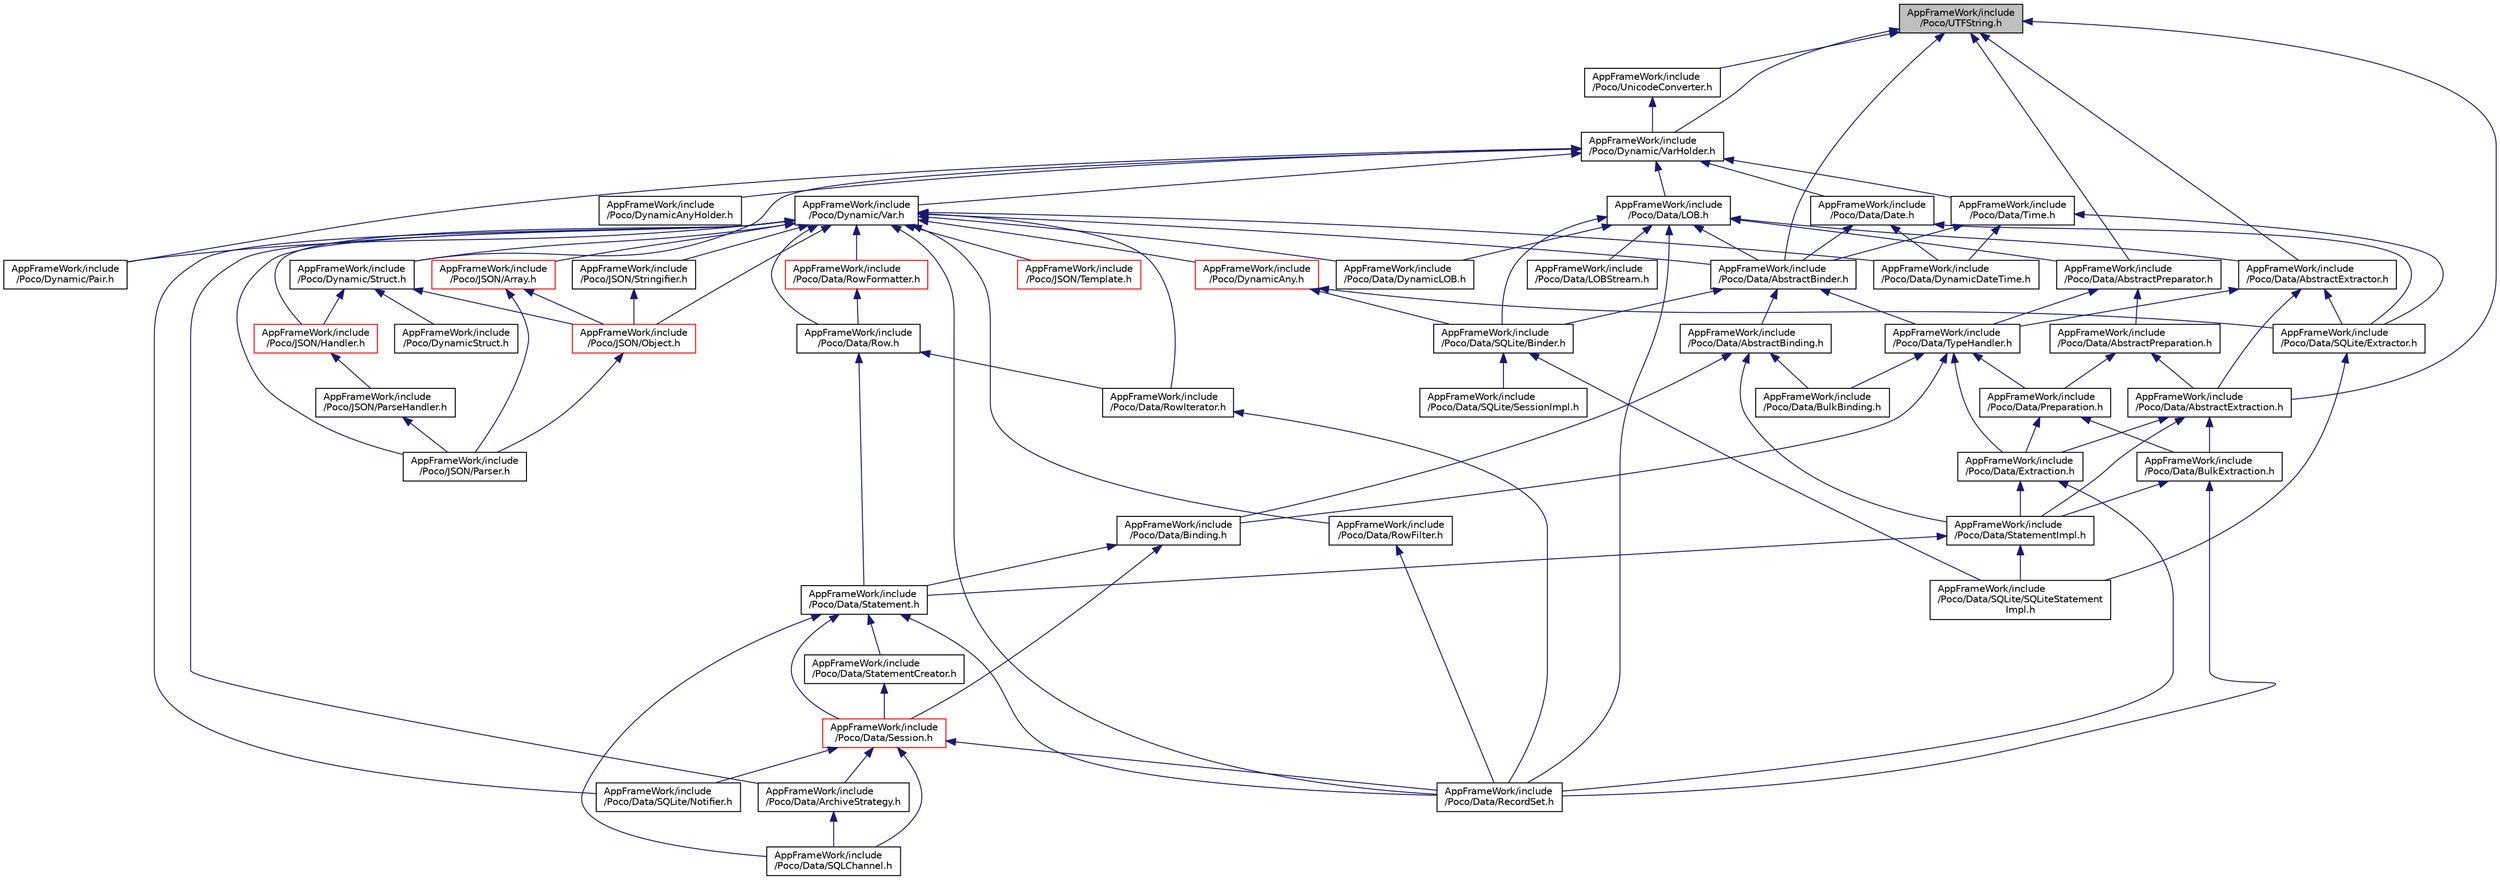 digraph "AppFrameWork/include/Poco/UTFString.h"
{
 // LATEX_PDF_SIZE
  edge [fontname="Helvetica",fontsize="10",labelfontname="Helvetica",labelfontsize="10"];
  node [fontname="Helvetica",fontsize="10",shape=record];
  Node1 [label="AppFrameWork/include\l/Poco/UTFString.h",height=0.2,width=0.4,color="black", fillcolor="grey75", style="filled", fontcolor="black",tooltip=" "];
  Node1 -> Node2 [dir="back",color="midnightblue",fontsize="10",style="solid"];
  Node2 [label="AppFrameWork/include\l/Poco/Data/AbstractBinder.h",height=0.2,width=0.4,color="black", fillcolor="white", style="filled",URL="$AbstractBinder_8h.html",tooltip=" "];
  Node2 -> Node3 [dir="back",color="midnightblue",fontsize="10",style="solid"];
  Node3 [label="AppFrameWork/include\l/Poco/Data/AbstractBinding.h",height=0.2,width=0.4,color="black", fillcolor="white", style="filled",URL="$AbstractBinding_8h.html",tooltip=" "];
  Node3 -> Node4 [dir="back",color="midnightblue",fontsize="10",style="solid"];
  Node4 [label="AppFrameWork/include\l/Poco/Data/Binding.h",height=0.2,width=0.4,color="black", fillcolor="white", style="filled",URL="$Binding_8h.html",tooltip=" "];
  Node4 -> Node5 [dir="back",color="midnightblue",fontsize="10",style="solid"];
  Node5 [label="AppFrameWork/include\l/Poco/Data/Session.h",height=0.2,width=0.4,color="red", fillcolor="white", style="filled",URL="$Data_2Session_8h.html",tooltip=" "];
  Node5 -> Node6 [dir="back",color="midnightblue",fontsize="10",style="solid"];
  Node6 [label="AppFrameWork/include\l/Poco/Data/ArchiveStrategy.h",height=0.2,width=0.4,color="black", fillcolor="white", style="filled",URL="$Data_2ArchiveStrategy_8h.html",tooltip=" "];
  Node6 -> Node7 [dir="back",color="midnightblue",fontsize="10",style="solid"];
  Node7 [label="AppFrameWork/include\l/Poco/Data/SQLChannel.h",height=0.2,width=0.4,color="black", fillcolor="white", style="filled",URL="$SQLChannel_8h.html",tooltip=" "];
  Node5 -> Node8 [dir="back",color="midnightblue",fontsize="10",style="solid"];
  Node8 [label="AppFrameWork/include\l/Poco/Data/RecordSet.h",height=0.2,width=0.4,color="black", fillcolor="white", style="filled",URL="$RecordSet_8h.html",tooltip=" "];
  Node5 -> Node7 [dir="back",color="midnightblue",fontsize="10",style="solid"];
  Node5 -> Node12 [dir="back",color="midnightblue",fontsize="10",style="solid"];
  Node12 [label="AppFrameWork/include\l/Poco/Data/SQLite/Notifier.h",height=0.2,width=0.4,color="black", fillcolor="white", style="filled",URL="$Notifier_8h.html",tooltip=" "];
  Node4 -> Node18 [dir="back",color="midnightblue",fontsize="10",style="solid"];
  Node18 [label="AppFrameWork/include\l/Poco/Data/Statement.h",height=0.2,width=0.4,color="black", fillcolor="white", style="filled",URL="$Statement_8h.html",tooltip=" "];
  Node18 -> Node8 [dir="back",color="midnightblue",fontsize="10",style="solid"];
  Node18 -> Node5 [dir="back",color="midnightblue",fontsize="10",style="solid"];
  Node18 -> Node7 [dir="back",color="midnightblue",fontsize="10",style="solid"];
  Node18 -> Node19 [dir="back",color="midnightblue",fontsize="10",style="solid"];
  Node19 [label="AppFrameWork/include\l/Poco/Data/StatementCreator.h",height=0.2,width=0.4,color="black", fillcolor="white", style="filled",URL="$StatementCreator_8h.html",tooltip=" "];
  Node19 -> Node5 [dir="back",color="midnightblue",fontsize="10",style="solid"];
  Node3 -> Node20 [dir="back",color="midnightblue",fontsize="10",style="solid"];
  Node20 [label="AppFrameWork/include\l/Poco/Data/BulkBinding.h",height=0.2,width=0.4,color="black", fillcolor="white", style="filled",URL="$BulkBinding_8h.html",tooltip=" "];
  Node3 -> Node21 [dir="back",color="midnightblue",fontsize="10",style="solid"];
  Node21 [label="AppFrameWork/include\l/Poco/Data/StatementImpl.h",height=0.2,width=0.4,color="black", fillcolor="white", style="filled",URL="$StatementImpl_8h.html",tooltip=" "];
  Node21 -> Node15 [dir="back",color="midnightblue",fontsize="10",style="solid"];
  Node15 [label="AppFrameWork/include\l/Poco/Data/SQLite/SQLiteStatement\lImpl.h",height=0.2,width=0.4,color="black", fillcolor="white", style="filled",URL="$SQLiteStatementImpl_8h.html",tooltip=" "];
  Node21 -> Node18 [dir="back",color="midnightblue",fontsize="10",style="solid"];
  Node2 -> Node22 [dir="back",color="midnightblue",fontsize="10",style="solid"];
  Node22 [label="AppFrameWork/include\l/Poco/Data/SQLite/Binder.h",height=0.2,width=0.4,color="black", fillcolor="white", style="filled",URL="$Binder_8h.html",tooltip=" "];
  Node22 -> Node23 [dir="back",color="midnightblue",fontsize="10",style="solid"];
  Node23 [label="AppFrameWork/include\l/Poco/Data/SQLite/SessionImpl.h",height=0.2,width=0.4,color="black", fillcolor="white", style="filled",URL="$SQLite_2SessionImpl_8h.html",tooltip=" "];
  Node22 -> Node15 [dir="back",color="midnightblue",fontsize="10",style="solid"];
  Node2 -> Node24 [dir="back",color="midnightblue",fontsize="10",style="solid"];
  Node24 [label="AppFrameWork/include\l/Poco/Data/TypeHandler.h",height=0.2,width=0.4,color="black", fillcolor="white", style="filled",URL="$TypeHandler_8h.html",tooltip=" "];
  Node24 -> Node4 [dir="back",color="midnightblue",fontsize="10",style="solid"];
  Node24 -> Node20 [dir="back",color="midnightblue",fontsize="10",style="solid"];
  Node24 -> Node25 [dir="back",color="midnightblue",fontsize="10",style="solid"];
  Node25 [label="AppFrameWork/include\l/Poco/Data/Extraction.h",height=0.2,width=0.4,color="black", fillcolor="white", style="filled",URL="$Extraction_8h.html",tooltip=" "];
  Node25 -> Node8 [dir="back",color="midnightblue",fontsize="10",style="solid"];
  Node25 -> Node21 [dir="back",color="midnightblue",fontsize="10",style="solid"];
  Node24 -> Node26 [dir="back",color="midnightblue",fontsize="10",style="solid"];
  Node26 [label="AppFrameWork/include\l/Poco/Data/Preparation.h",height=0.2,width=0.4,color="black", fillcolor="white", style="filled",URL="$Preparation_8h.html",tooltip=" "];
  Node26 -> Node27 [dir="back",color="midnightblue",fontsize="10",style="solid"];
  Node27 [label="AppFrameWork/include\l/Poco/Data/BulkExtraction.h",height=0.2,width=0.4,color="black", fillcolor="white", style="filled",URL="$BulkExtraction_8h.html",tooltip=" "];
  Node27 -> Node8 [dir="back",color="midnightblue",fontsize="10",style="solid"];
  Node27 -> Node21 [dir="back",color="midnightblue",fontsize="10",style="solid"];
  Node26 -> Node25 [dir="back",color="midnightblue",fontsize="10",style="solid"];
  Node1 -> Node28 [dir="back",color="midnightblue",fontsize="10",style="solid"];
  Node28 [label="AppFrameWork/include\l/Poco/Data/AbstractExtraction.h",height=0.2,width=0.4,color="black", fillcolor="white", style="filled",URL="$AbstractExtraction_8h.html",tooltip=" "];
  Node28 -> Node27 [dir="back",color="midnightblue",fontsize="10",style="solid"];
  Node28 -> Node25 [dir="back",color="midnightblue",fontsize="10",style="solid"];
  Node28 -> Node21 [dir="back",color="midnightblue",fontsize="10",style="solid"];
  Node1 -> Node29 [dir="back",color="midnightblue",fontsize="10",style="solid"];
  Node29 [label="AppFrameWork/include\l/Poco/Data/AbstractExtractor.h",height=0.2,width=0.4,color="black", fillcolor="white", style="filled",URL="$AbstractExtractor_8h.html",tooltip=" "];
  Node29 -> Node28 [dir="back",color="midnightblue",fontsize="10",style="solid"];
  Node29 -> Node14 [dir="back",color="midnightblue",fontsize="10",style="solid"];
  Node14 [label="AppFrameWork/include\l/Poco/Data/SQLite/Extractor.h",height=0.2,width=0.4,color="black", fillcolor="white", style="filled",URL="$Extractor_8h.html",tooltip=" "];
  Node14 -> Node15 [dir="back",color="midnightblue",fontsize="10",style="solid"];
  Node29 -> Node24 [dir="back",color="midnightblue",fontsize="10",style="solid"];
  Node1 -> Node30 [dir="back",color="midnightblue",fontsize="10",style="solid"];
  Node30 [label="AppFrameWork/include\l/Poco/Data/AbstractPreparator.h",height=0.2,width=0.4,color="black", fillcolor="white", style="filled",URL="$AbstractPreparator_8h.html",tooltip=" "];
  Node30 -> Node31 [dir="back",color="midnightblue",fontsize="10",style="solid"];
  Node31 [label="AppFrameWork/include\l/Poco/Data/AbstractPreparation.h",height=0.2,width=0.4,color="black", fillcolor="white", style="filled",URL="$AbstractPreparation_8h.html",tooltip=" "];
  Node31 -> Node28 [dir="back",color="midnightblue",fontsize="10",style="solid"];
  Node31 -> Node26 [dir="back",color="midnightblue",fontsize="10",style="solid"];
  Node30 -> Node24 [dir="back",color="midnightblue",fontsize="10",style="solid"];
  Node1 -> Node32 [dir="back",color="midnightblue",fontsize="10",style="solid"];
  Node32 [label="AppFrameWork/include\l/Poco/Dynamic/VarHolder.h",height=0.2,width=0.4,color="black", fillcolor="white", style="filled",URL="$VarHolder_8h.html",tooltip=" "];
  Node32 -> Node33 [dir="back",color="midnightblue",fontsize="10",style="solid"];
  Node33 [label="AppFrameWork/include\l/Poco/Data/Date.h",height=0.2,width=0.4,color="black", fillcolor="white", style="filled",URL="$Date_8h.html",tooltip=" "];
  Node33 -> Node2 [dir="back",color="midnightblue",fontsize="10",style="solid"];
  Node33 -> Node34 [dir="back",color="midnightblue",fontsize="10",style="solid"];
  Node34 [label="AppFrameWork/include\l/Poco/Data/DynamicDateTime.h",height=0.2,width=0.4,color="black", fillcolor="white", style="filled",URL="$DynamicDateTime_8h.html",tooltip=" "];
  Node33 -> Node14 [dir="back",color="midnightblue",fontsize="10",style="solid"];
  Node32 -> Node35 [dir="back",color="midnightblue",fontsize="10",style="solid"];
  Node35 [label="AppFrameWork/include\l/Poco/Data/LOB.h",height=0.2,width=0.4,color="black", fillcolor="white", style="filled",URL="$LOB_8h.html",tooltip=" "];
  Node35 -> Node2 [dir="back",color="midnightblue",fontsize="10",style="solid"];
  Node35 -> Node29 [dir="back",color="midnightblue",fontsize="10",style="solid"];
  Node35 -> Node30 [dir="back",color="midnightblue",fontsize="10",style="solid"];
  Node35 -> Node36 [dir="back",color="midnightblue",fontsize="10",style="solid"];
  Node36 [label="AppFrameWork/include\l/Poco/Data/DynamicLOB.h",height=0.2,width=0.4,color="black", fillcolor="white", style="filled",URL="$DynamicLOB_8h.html",tooltip=" "];
  Node35 -> Node37 [dir="back",color="midnightblue",fontsize="10",style="solid"];
  Node37 [label="AppFrameWork/include\l/Poco/Data/LOBStream.h",height=0.2,width=0.4,color="black", fillcolor="white", style="filled",URL="$LOBStream_8h.html",tooltip=" "];
  Node35 -> Node8 [dir="back",color="midnightblue",fontsize="10",style="solid"];
  Node35 -> Node22 [dir="back",color="midnightblue",fontsize="10",style="solid"];
  Node32 -> Node38 [dir="back",color="midnightblue",fontsize="10",style="solid"];
  Node38 [label="AppFrameWork/include\l/Poco/Data/Time.h",height=0.2,width=0.4,color="black", fillcolor="white", style="filled",URL="$Time_8h.html",tooltip=" "];
  Node38 -> Node2 [dir="back",color="midnightblue",fontsize="10",style="solid"];
  Node38 -> Node34 [dir="back",color="midnightblue",fontsize="10",style="solid"];
  Node38 -> Node14 [dir="back",color="midnightblue",fontsize="10",style="solid"];
  Node32 -> Node39 [dir="back",color="midnightblue",fontsize="10",style="solid"];
  Node39 [label="AppFrameWork/include\l/Poco/Dynamic/Pair.h",height=0.2,width=0.4,color="black", fillcolor="white", style="filled",URL="$Pair_8h.html",tooltip=" "];
  Node32 -> Node40 [dir="back",color="midnightblue",fontsize="10",style="solid"];
  Node40 [label="AppFrameWork/include\l/Poco/Dynamic/Struct.h",height=0.2,width=0.4,color="black", fillcolor="white", style="filled",URL="$Dynamic_2Struct_8h.html",tooltip=" "];
  Node40 -> Node41 [dir="back",color="midnightblue",fontsize="10",style="solid"];
  Node41 [label="AppFrameWork/include\l/Poco/DynamicStruct.h",height=0.2,width=0.4,color="black", fillcolor="white", style="filled",URL="$DynamicStruct_8h.html",tooltip=" "];
  Node40 -> Node42 [dir="back",color="midnightblue",fontsize="10",style="solid"];
  Node42 [label="AppFrameWork/include\l/Poco/JSON/Handler.h",height=0.2,width=0.4,color="red", fillcolor="white", style="filled",URL="$Handler_8h.html",tooltip=" "];
  Node42 -> Node43 [dir="back",color="midnightblue",fontsize="10",style="solid"];
  Node43 [label="AppFrameWork/include\l/Poco/JSON/ParseHandler.h",height=0.2,width=0.4,color="black", fillcolor="white", style="filled",URL="$ParseHandler_8h.html",tooltip=" "];
  Node43 -> Node44 [dir="back",color="midnightblue",fontsize="10",style="solid"];
  Node44 [label="AppFrameWork/include\l/Poco/JSON/Parser.h",height=0.2,width=0.4,color="black", fillcolor="white", style="filled",URL="$JSON_2Parser_8h.html",tooltip=" "];
  Node40 -> Node46 [dir="back",color="midnightblue",fontsize="10",style="solid"];
  Node46 [label="AppFrameWork/include\l/Poco/JSON/Object.h",height=0.2,width=0.4,color="red", fillcolor="white", style="filled",URL="$Object_8h.html",tooltip=" "];
  Node46 -> Node44 [dir="back",color="midnightblue",fontsize="10",style="solid"];
  Node32 -> Node49 [dir="back",color="midnightblue",fontsize="10",style="solid"];
  Node49 [label="AppFrameWork/include\l/Poco/Dynamic/Var.h",height=0.2,width=0.4,color="black", fillcolor="white", style="filled",URL="$Var_8h.html",tooltip=" "];
  Node49 -> Node2 [dir="back",color="midnightblue",fontsize="10",style="solid"];
  Node49 -> Node6 [dir="back",color="midnightblue",fontsize="10",style="solid"];
  Node49 -> Node34 [dir="back",color="midnightblue",fontsize="10",style="solid"];
  Node49 -> Node36 [dir="back",color="midnightblue",fontsize="10",style="solid"];
  Node49 -> Node8 [dir="back",color="midnightblue",fontsize="10",style="solid"];
  Node49 -> Node50 [dir="back",color="midnightblue",fontsize="10",style="solid"];
  Node50 [label="AppFrameWork/include\l/Poco/Data/Row.h",height=0.2,width=0.4,color="black", fillcolor="white", style="filled",URL="$Row_8h.html",tooltip=" "];
  Node50 -> Node51 [dir="back",color="midnightblue",fontsize="10",style="solid"];
  Node51 [label="AppFrameWork/include\l/Poco/Data/RowIterator.h",height=0.2,width=0.4,color="black", fillcolor="white", style="filled",URL="$RowIterator_8h.html",tooltip=" "];
  Node51 -> Node8 [dir="back",color="midnightblue",fontsize="10",style="solid"];
  Node50 -> Node18 [dir="back",color="midnightblue",fontsize="10",style="solid"];
  Node49 -> Node52 [dir="back",color="midnightblue",fontsize="10",style="solid"];
  Node52 [label="AppFrameWork/include\l/Poco/Data/RowFilter.h",height=0.2,width=0.4,color="black", fillcolor="white", style="filled",URL="$RowFilter_8h.html",tooltip=" "];
  Node52 -> Node8 [dir="back",color="midnightblue",fontsize="10",style="solid"];
  Node49 -> Node53 [dir="back",color="midnightblue",fontsize="10",style="solid"];
  Node53 [label="AppFrameWork/include\l/Poco/Data/RowFormatter.h",height=0.2,width=0.4,color="red", fillcolor="white", style="filled",URL="$RowFormatter_8h.html",tooltip=" "];
  Node53 -> Node50 [dir="back",color="midnightblue",fontsize="10",style="solid"];
  Node49 -> Node51 [dir="back",color="midnightblue",fontsize="10",style="solid"];
  Node49 -> Node12 [dir="back",color="midnightblue",fontsize="10",style="solid"];
  Node49 -> Node39 [dir="back",color="midnightblue",fontsize="10",style="solid"];
  Node49 -> Node40 [dir="back",color="midnightblue",fontsize="10",style="solid"];
  Node49 -> Node55 [dir="back",color="midnightblue",fontsize="10",style="solid"];
  Node55 [label="AppFrameWork/include\l/Poco/DynamicAny.h",height=0.2,width=0.4,color="red", fillcolor="white", style="filled",URL="$DynamicAny_8h.html",tooltip=" "];
  Node55 -> Node22 [dir="back",color="midnightblue",fontsize="10",style="solid"];
  Node55 -> Node14 [dir="back",color="midnightblue",fontsize="10",style="solid"];
  Node49 -> Node57 [dir="back",color="midnightblue",fontsize="10",style="solid"];
  Node57 [label="AppFrameWork/include\l/Poco/JSON/Array.h",height=0.2,width=0.4,color="red", fillcolor="white", style="filled",URL="$JSON_2Array_8h.html",tooltip=" "];
  Node57 -> Node46 [dir="back",color="midnightblue",fontsize="10",style="solid"];
  Node57 -> Node44 [dir="back",color="midnightblue",fontsize="10",style="solid"];
  Node49 -> Node42 [dir="back",color="midnightblue",fontsize="10",style="solid"];
  Node49 -> Node46 [dir="back",color="midnightblue",fontsize="10",style="solid"];
  Node49 -> Node44 [dir="back",color="midnightblue",fontsize="10",style="solid"];
  Node49 -> Node58 [dir="back",color="midnightblue",fontsize="10",style="solid"];
  Node58 [label="AppFrameWork/include\l/Poco/JSON/Stringifier.h",height=0.2,width=0.4,color="black", fillcolor="white", style="filled",URL="$Stringifier_8h.html",tooltip=" "];
  Node58 -> Node46 [dir="back",color="midnightblue",fontsize="10",style="solid"];
  Node49 -> Node59 [dir="back",color="midnightblue",fontsize="10",style="solid"];
  Node59 [label="AppFrameWork/include\l/Poco/JSON/Template.h",height=0.2,width=0.4,color="red", fillcolor="white", style="filled",URL="$Template_8h.html",tooltip=" "];
  Node32 -> Node61 [dir="back",color="midnightblue",fontsize="10",style="solid"];
  Node61 [label="AppFrameWork/include\l/Poco/DynamicAnyHolder.h",height=0.2,width=0.4,color="black", fillcolor="white", style="filled",URL="$DynamicAnyHolder_8h.html",tooltip=" "];
  Node1 -> Node62 [dir="back",color="midnightblue",fontsize="10",style="solid"];
  Node62 [label="AppFrameWork/include\l/Poco/UnicodeConverter.h",height=0.2,width=0.4,color="black", fillcolor="white", style="filled",URL="$UnicodeConverter_8h.html",tooltip=" "];
  Node62 -> Node32 [dir="back",color="midnightblue",fontsize="10",style="solid"];
}
